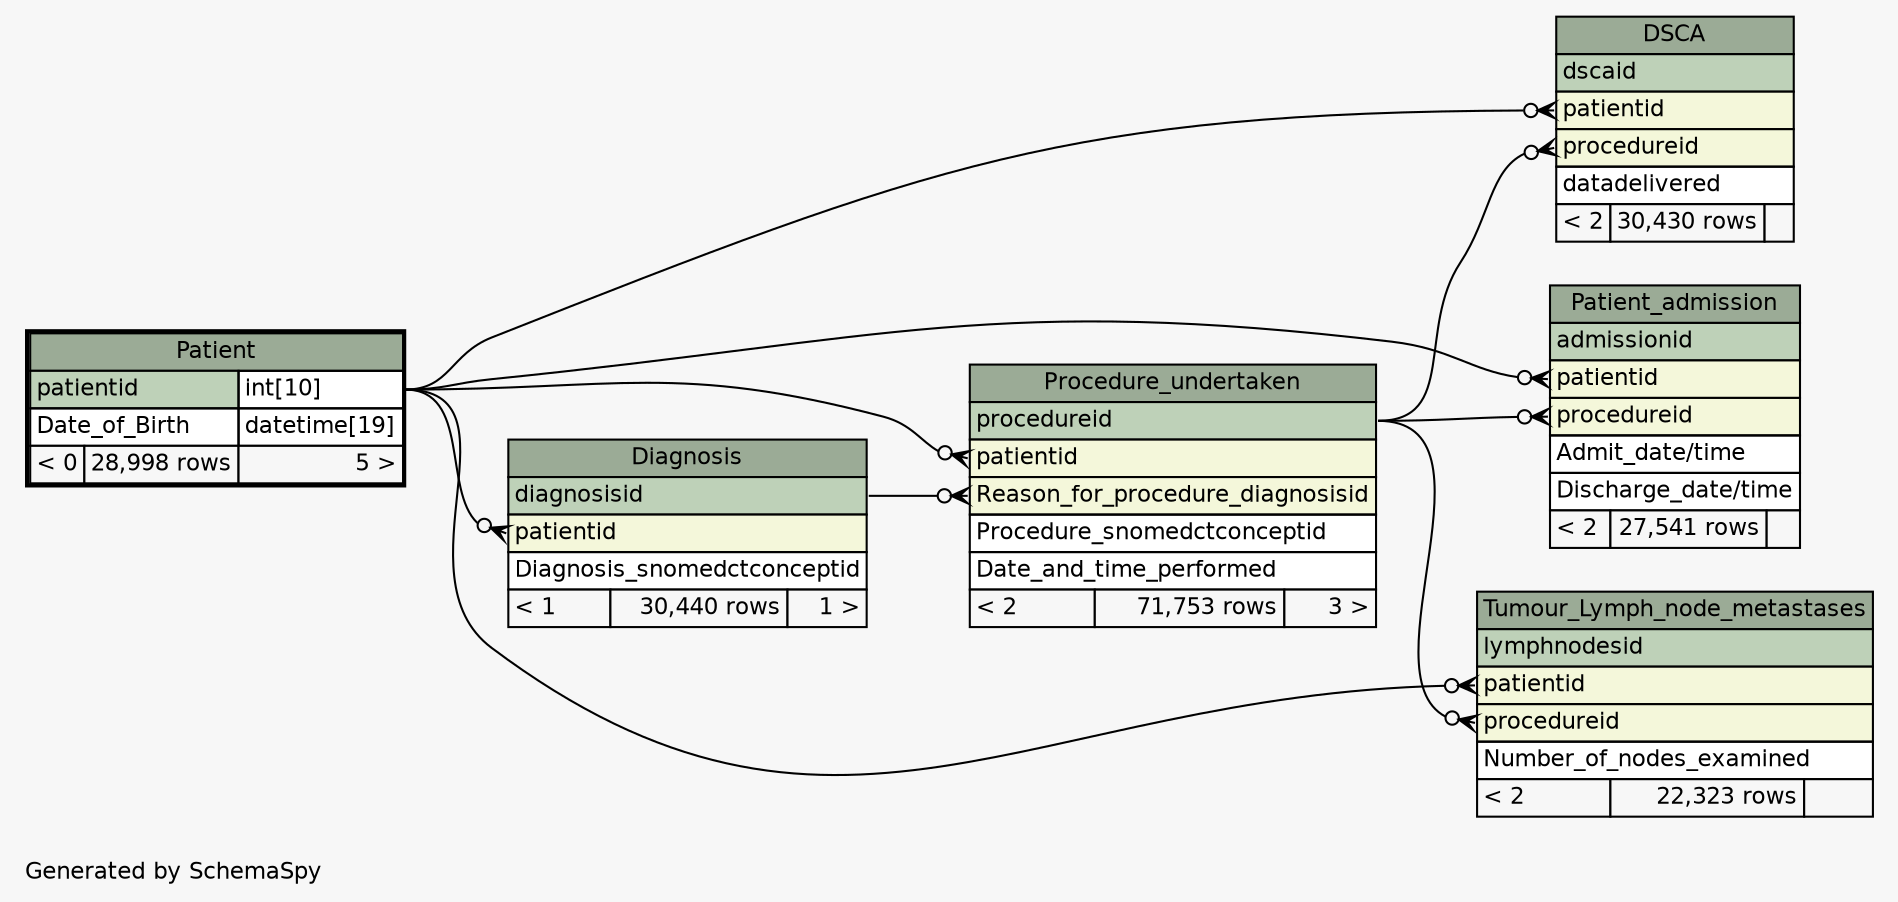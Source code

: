 // dot 2.28.0 on Mac OS X 10.8.1
// SchemaSpy rev 590
digraph "oneDegreeRelationshipsDiagram" {
  graph [
    rankdir="RL"
    bgcolor="#f7f7f7"
    label="\nGenerated by SchemaSpy"
    labeljust="l"
    nodesep="0.18"
    ranksep="0.46"
    fontname="Helvetica"
    fontsize="11"
  ];
  node [
    fontname="Helvetica"
    fontsize="11"
    shape="plaintext"
  ];
  edge [
    arrowsize="0.8"
  ];
  "Diagnosis":"patientid":w -> "Patient":"patientid.type":e [arrowhead=none dir=back arrowtail=crowodot];
  "DSCA":"patientid":w -> "Patient":"patientid.type":e [arrowhead=none dir=back arrowtail=crowodot];
  "DSCA":"procedureid":w -> "Procedure_undertaken":"procedureid":e [arrowhead=none dir=back arrowtail=crowodot];
  "Patient_admission":"patientid":w -> "Patient":"patientid.type":e [arrowhead=none dir=back arrowtail=crowodot];
  "Patient_admission":"procedureid":w -> "Procedure_undertaken":"procedureid":e [arrowhead=none dir=back arrowtail=crowodot];
  "Procedure_undertaken":"patientid":w -> "Patient":"patientid.type":e [arrowhead=none dir=back arrowtail=crowodot];
  "Procedure_undertaken":"Reason_for_procedure_diagnosisid":w -> "Diagnosis":"diagnosisid":e [arrowhead=none dir=back arrowtail=crowodot];
  "Tumour_Lymph_node_metastases":"patientid":w -> "Patient":"patientid.type":e [arrowhead=none dir=back arrowtail=crowodot];
  "Tumour_Lymph_node_metastases":"procedureid":w -> "Procedure_undertaken":"procedureid":e [arrowhead=none dir=back arrowtail=crowodot];
  "Diagnosis" [
    label=<
    <TABLE BORDER="0" CELLBORDER="1" CELLSPACING="0" BGCOLOR="#ffffff">
      <TR><TD COLSPAN="3" BGCOLOR="#9bab96" ALIGN="CENTER">Diagnosis</TD></TR>
      <TR><TD PORT="diagnosisid" COLSPAN="3" BGCOLOR="#bed1b8" ALIGN="LEFT">diagnosisid</TD></TR>
      <TR><TD PORT="patientid" COLSPAN="3" BGCOLOR="#f4f7da" ALIGN="LEFT">patientid</TD></TR>
      <TR><TD PORT="Diagnosis_snomedctconceptid" COLSPAN="3" ALIGN="LEFT">Diagnosis_snomedctconceptid</TD></TR>
      <TR><TD ALIGN="LEFT" BGCOLOR="#f7f7f7">&lt; 1</TD><TD ALIGN="RIGHT" BGCOLOR="#f7f7f7">30,440 rows</TD><TD ALIGN="RIGHT" BGCOLOR="#f7f7f7">1 &gt;</TD></TR>
    </TABLE>>
    URL="Diagnosis.html"
    tooltip="Diagnosis"
  ];
  "DSCA" [
    label=<
    <TABLE BORDER="0" CELLBORDER="1" CELLSPACING="0" BGCOLOR="#ffffff">
      <TR><TD COLSPAN="3" BGCOLOR="#9bab96" ALIGN="CENTER">DSCA</TD></TR>
      <TR><TD PORT="dscaid" COLSPAN="3" BGCOLOR="#bed1b8" ALIGN="LEFT">dscaid</TD></TR>
      <TR><TD PORT="patientid" COLSPAN="3" BGCOLOR="#f4f7da" ALIGN="LEFT">patientid</TD></TR>
      <TR><TD PORT="procedureid" COLSPAN="3" BGCOLOR="#f4f7da" ALIGN="LEFT">procedureid</TD></TR>
      <TR><TD PORT="datadelivered" COLSPAN="3" ALIGN="LEFT">datadelivered</TD></TR>
      <TR><TD ALIGN="LEFT" BGCOLOR="#f7f7f7">&lt; 2</TD><TD ALIGN="RIGHT" BGCOLOR="#f7f7f7">30,430 rows</TD><TD ALIGN="RIGHT" BGCOLOR="#f7f7f7">  </TD></TR>
    </TABLE>>
    URL="DSCA.html"
    tooltip="DSCA"
  ];
  "Patient" [
    label=<
    <TABLE BORDER="2" CELLBORDER="1" CELLSPACING="0" BGCOLOR="#ffffff">
      <TR><TD COLSPAN="3" BGCOLOR="#9bab96" ALIGN="CENTER">Patient</TD></TR>
      <TR><TD PORT="patientid" COLSPAN="2" BGCOLOR="#bed1b8" ALIGN="LEFT">patientid</TD><TD PORT="patientid.type" ALIGN="LEFT">int[10]</TD></TR>
      <TR><TD PORT="Date_of_Birth" COLSPAN="2" ALIGN="LEFT">Date_of_Birth</TD><TD PORT="Date_of_Birth.type" ALIGN="LEFT">datetime[19]</TD></TR>
      <TR><TD ALIGN="LEFT" BGCOLOR="#f7f7f7">&lt; 0</TD><TD ALIGN="RIGHT" BGCOLOR="#f7f7f7">28,998 rows</TD><TD ALIGN="RIGHT" BGCOLOR="#f7f7f7">5 &gt;</TD></TR>
    </TABLE>>
    URL="Patient.html"
    tooltip="Patient"
  ];
  "Patient_admission" [
    label=<
    <TABLE BORDER="0" CELLBORDER="1" CELLSPACING="0" BGCOLOR="#ffffff">
      <TR><TD COLSPAN="3" BGCOLOR="#9bab96" ALIGN="CENTER">Patient_admission</TD></TR>
      <TR><TD PORT="admissionid" COLSPAN="3" BGCOLOR="#bed1b8" ALIGN="LEFT">admissionid</TD></TR>
      <TR><TD PORT="patientid" COLSPAN="3" BGCOLOR="#f4f7da" ALIGN="LEFT">patientid</TD></TR>
      <TR><TD PORT="procedureid" COLSPAN="3" BGCOLOR="#f4f7da" ALIGN="LEFT">procedureid</TD></TR>
      <TR><TD PORT="Admit_date/time" COLSPAN="3" ALIGN="LEFT">Admit_date/time</TD></TR>
      <TR><TD PORT="Discharge_date/time" COLSPAN="3" ALIGN="LEFT">Discharge_date/time</TD></TR>
      <TR><TD ALIGN="LEFT" BGCOLOR="#f7f7f7">&lt; 2</TD><TD ALIGN="RIGHT" BGCOLOR="#f7f7f7">27,541 rows</TD><TD ALIGN="RIGHT" BGCOLOR="#f7f7f7">  </TD></TR>
    </TABLE>>
    URL="Patient_admission.html"
    tooltip="Patient_admission"
  ];
  "Procedure_undertaken" [
    label=<
    <TABLE BORDER="0" CELLBORDER="1" CELLSPACING="0" BGCOLOR="#ffffff">
      <TR><TD COLSPAN="3" BGCOLOR="#9bab96" ALIGN="CENTER">Procedure_undertaken</TD></TR>
      <TR><TD PORT="procedureid" COLSPAN="3" BGCOLOR="#bed1b8" ALIGN="LEFT">procedureid</TD></TR>
      <TR><TD PORT="patientid" COLSPAN="3" BGCOLOR="#f4f7da" ALIGN="LEFT">patientid</TD></TR>
      <TR><TD PORT="Reason_for_procedure_diagnosisid" COLSPAN="3" BGCOLOR="#f4f7da" ALIGN="LEFT">Reason_for_procedure_diagnosisid</TD></TR>
      <TR><TD PORT="Procedure_snomedctconceptid" COLSPAN="3" ALIGN="LEFT">Procedure_snomedctconceptid</TD></TR>
      <TR><TD PORT="Date_and_time_performed" COLSPAN="3" ALIGN="LEFT">Date_and_time_performed</TD></TR>
      <TR><TD ALIGN="LEFT" BGCOLOR="#f7f7f7">&lt; 2</TD><TD ALIGN="RIGHT" BGCOLOR="#f7f7f7">71,753 rows</TD><TD ALIGN="RIGHT" BGCOLOR="#f7f7f7">3 &gt;</TD></TR>
    </TABLE>>
    URL="Procedure_undertaken.html"
    tooltip="Procedure_undertaken"
  ];
  "Tumour_Lymph_node_metastases" [
    label=<
    <TABLE BORDER="0" CELLBORDER="1" CELLSPACING="0" BGCOLOR="#ffffff">
      <TR><TD COLSPAN="3" BGCOLOR="#9bab96" ALIGN="CENTER">Tumour_Lymph_node_metastases</TD></TR>
      <TR><TD PORT="lymphnodesid" COLSPAN="3" BGCOLOR="#bed1b8" ALIGN="LEFT">lymphnodesid</TD></TR>
      <TR><TD PORT="patientid" COLSPAN="3" BGCOLOR="#f4f7da" ALIGN="LEFT">patientid</TD></TR>
      <TR><TD PORT="procedureid" COLSPAN="3" BGCOLOR="#f4f7da" ALIGN="LEFT">procedureid</TD></TR>
      <TR><TD PORT="Number_of_nodes_examined" COLSPAN="3" ALIGN="LEFT">Number_of_nodes_examined</TD></TR>
      <TR><TD ALIGN="LEFT" BGCOLOR="#f7f7f7">&lt; 2</TD><TD ALIGN="RIGHT" BGCOLOR="#f7f7f7">22,323 rows</TD><TD ALIGN="RIGHT" BGCOLOR="#f7f7f7">  </TD></TR>
    </TABLE>>
    URL="Tumour_Lymph_node_metastases.html"
    tooltip="Tumour_Lymph_node_metastases"
  ];
}
